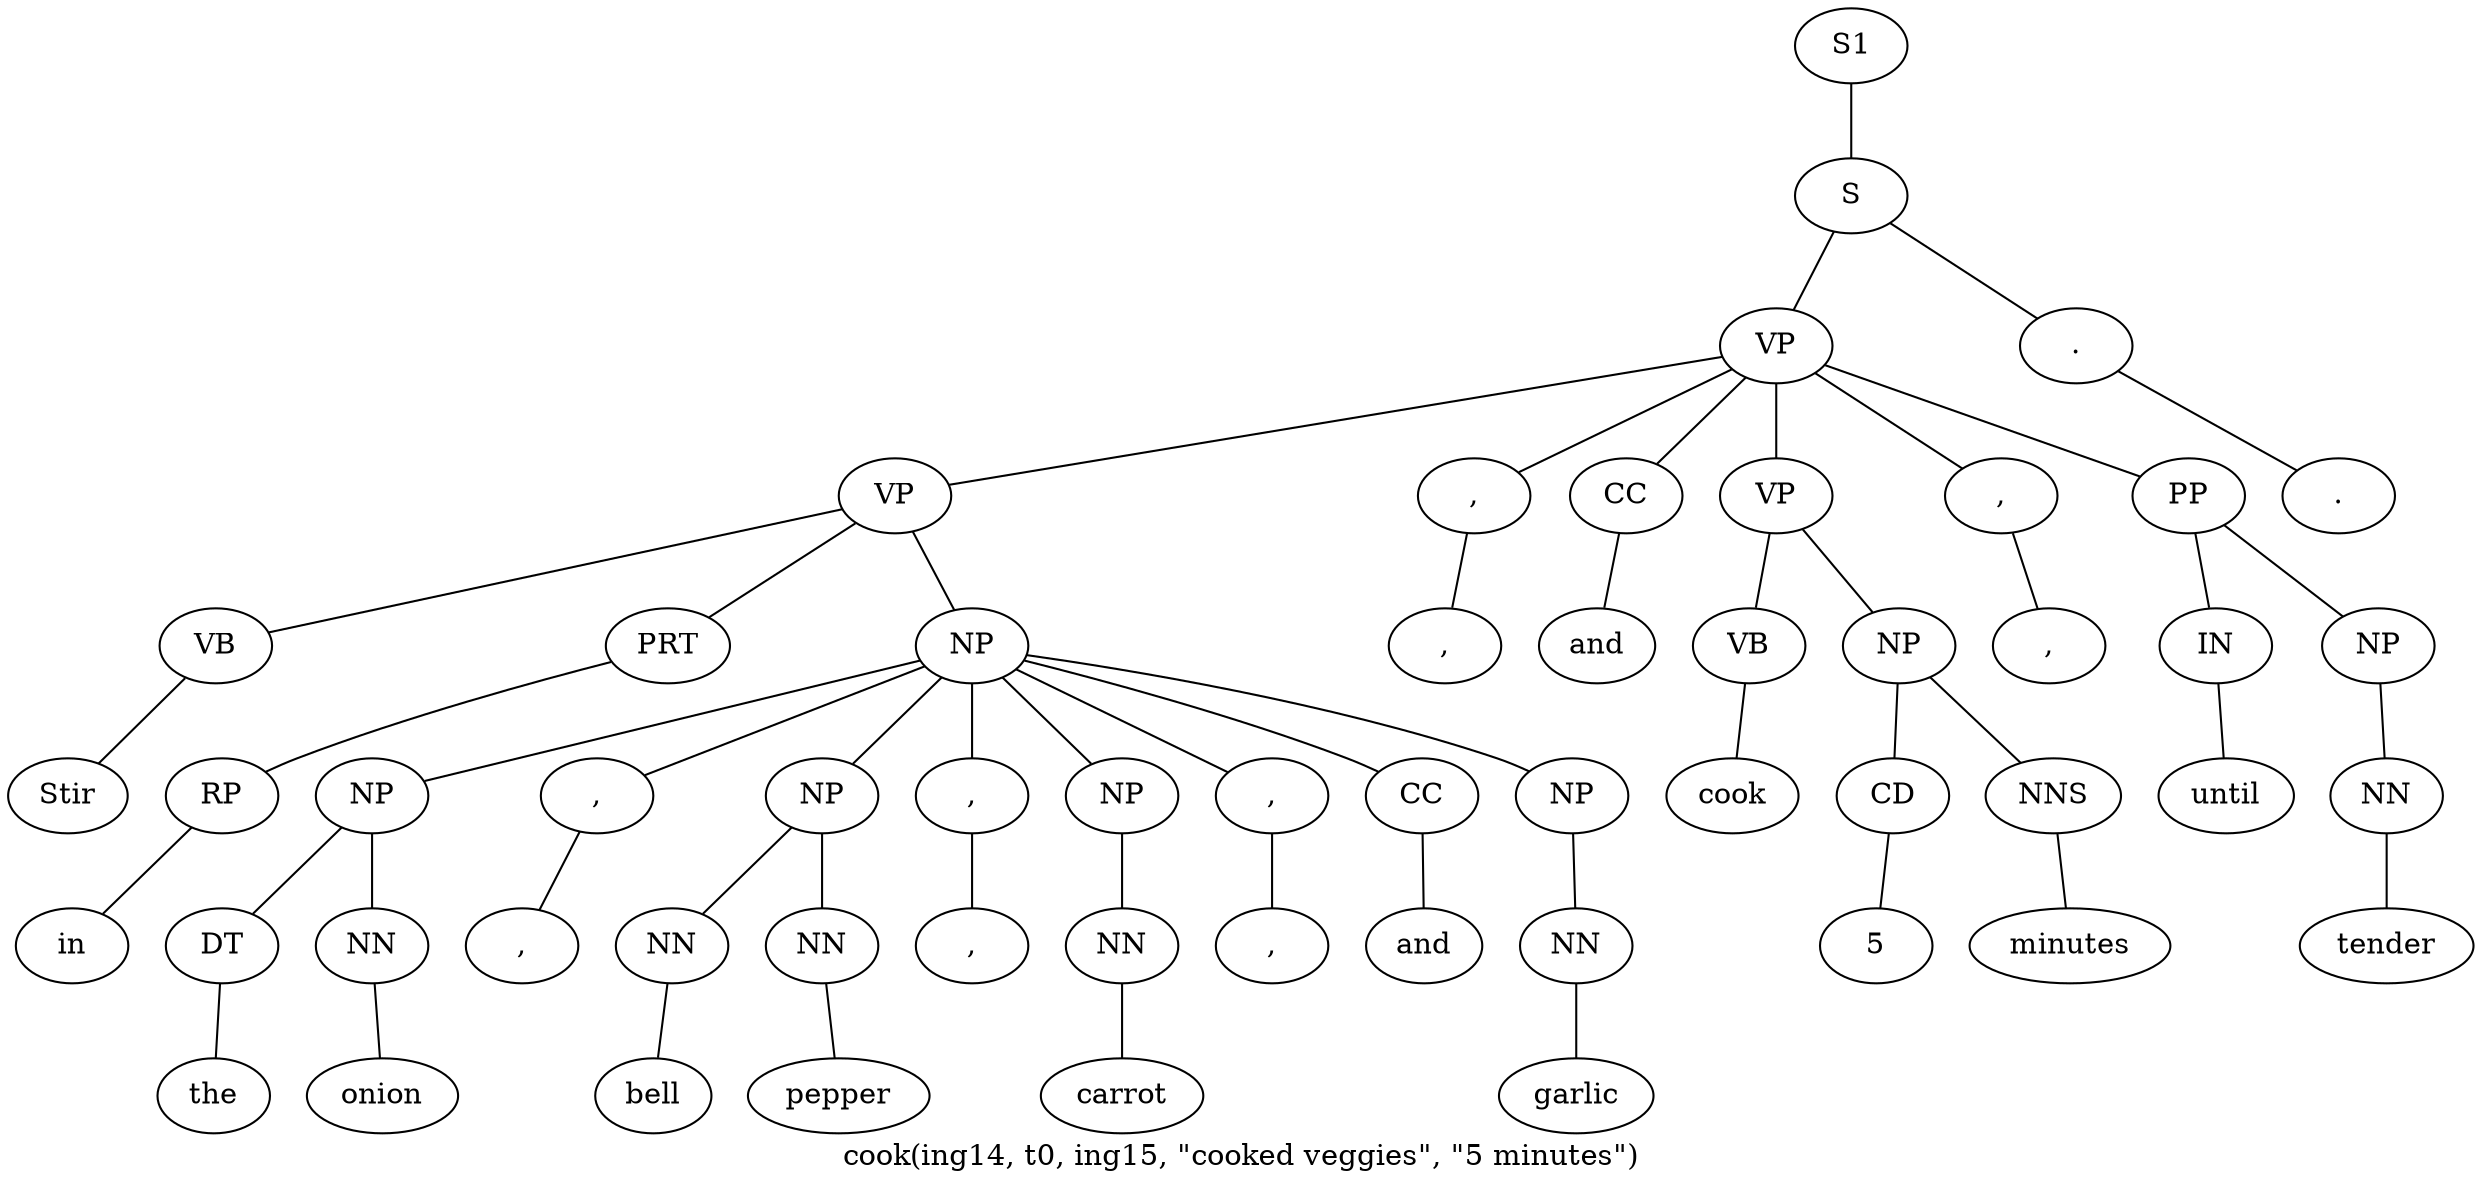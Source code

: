 graph SyntaxGraph {
	label = "cook(ing14, t0, ing15, \"cooked veggies\", \"5 minutes\")";
	Node0 [label="S1"];
	Node1 [label="S"];
	Node2 [label="VP"];
	Node3 [label="VP"];
	Node4 [label="VB"];
	Node5 [label="Stir"];
	Node6 [label="PRT"];
	Node7 [label="RP"];
	Node8 [label="in"];
	Node9 [label="NP"];
	Node10 [label="NP"];
	Node11 [label="DT"];
	Node12 [label="the"];
	Node13 [label="NN"];
	Node14 [label="onion"];
	Node15 [label=","];
	Node16 [label=","];
	Node17 [label="NP"];
	Node18 [label="NN"];
	Node19 [label="bell"];
	Node20 [label="NN"];
	Node21 [label="pepper"];
	Node22 [label=","];
	Node23 [label=","];
	Node24 [label="NP"];
	Node25 [label="NN"];
	Node26 [label="carrot"];
	Node27 [label=","];
	Node28 [label=","];
	Node29 [label="CC"];
	Node30 [label="and"];
	Node31 [label="NP"];
	Node32 [label="NN"];
	Node33 [label="garlic"];
	Node34 [label=","];
	Node35 [label=","];
	Node36 [label="CC"];
	Node37 [label="and"];
	Node38 [label="VP"];
	Node39 [label="VB"];
	Node40 [label="cook"];
	Node41 [label="NP"];
	Node42 [label="CD"];
	Node43 [label="5"];
	Node44 [label="NNS"];
	Node45 [label="minutes"];
	Node46 [label=","];
	Node47 [label=","];
	Node48 [label="PP"];
	Node49 [label="IN"];
	Node50 [label="until"];
	Node51 [label="NP"];
	Node52 [label="NN"];
	Node53 [label="tender"];
	Node54 [label="."];
	Node55 [label="."];

	Node0 -- Node1;
	Node1 -- Node2;
	Node1 -- Node54;
	Node2 -- Node3;
	Node2 -- Node34;
	Node2 -- Node36;
	Node2 -- Node38;
	Node2 -- Node46;
	Node2 -- Node48;
	Node3 -- Node4;
	Node3 -- Node6;
	Node3 -- Node9;
	Node4 -- Node5;
	Node6 -- Node7;
	Node7 -- Node8;
	Node9 -- Node10;
	Node9 -- Node15;
	Node9 -- Node17;
	Node9 -- Node22;
	Node9 -- Node24;
	Node9 -- Node27;
	Node9 -- Node29;
	Node9 -- Node31;
	Node10 -- Node11;
	Node10 -- Node13;
	Node11 -- Node12;
	Node13 -- Node14;
	Node15 -- Node16;
	Node17 -- Node18;
	Node17 -- Node20;
	Node18 -- Node19;
	Node20 -- Node21;
	Node22 -- Node23;
	Node24 -- Node25;
	Node25 -- Node26;
	Node27 -- Node28;
	Node29 -- Node30;
	Node31 -- Node32;
	Node32 -- Node33;
	Node34 -- Node35;
	Node36 -- Node37;
	Node38 -- Node39;
	Node38 -- Node41;
	Node39 -- Node40;
	Node41 -- Node42;
	Node41 -- Node44;
	Node42 -- Node43;
	Node44 -- Node45;
	Node46 -- Node47;
	Node48 -- Node49;
	Node48 -- Node51;
	Node49 -- Node50;
	Node51 -- Node52;
	Node52 -- Node53;
	Node54 -- Node55;
}